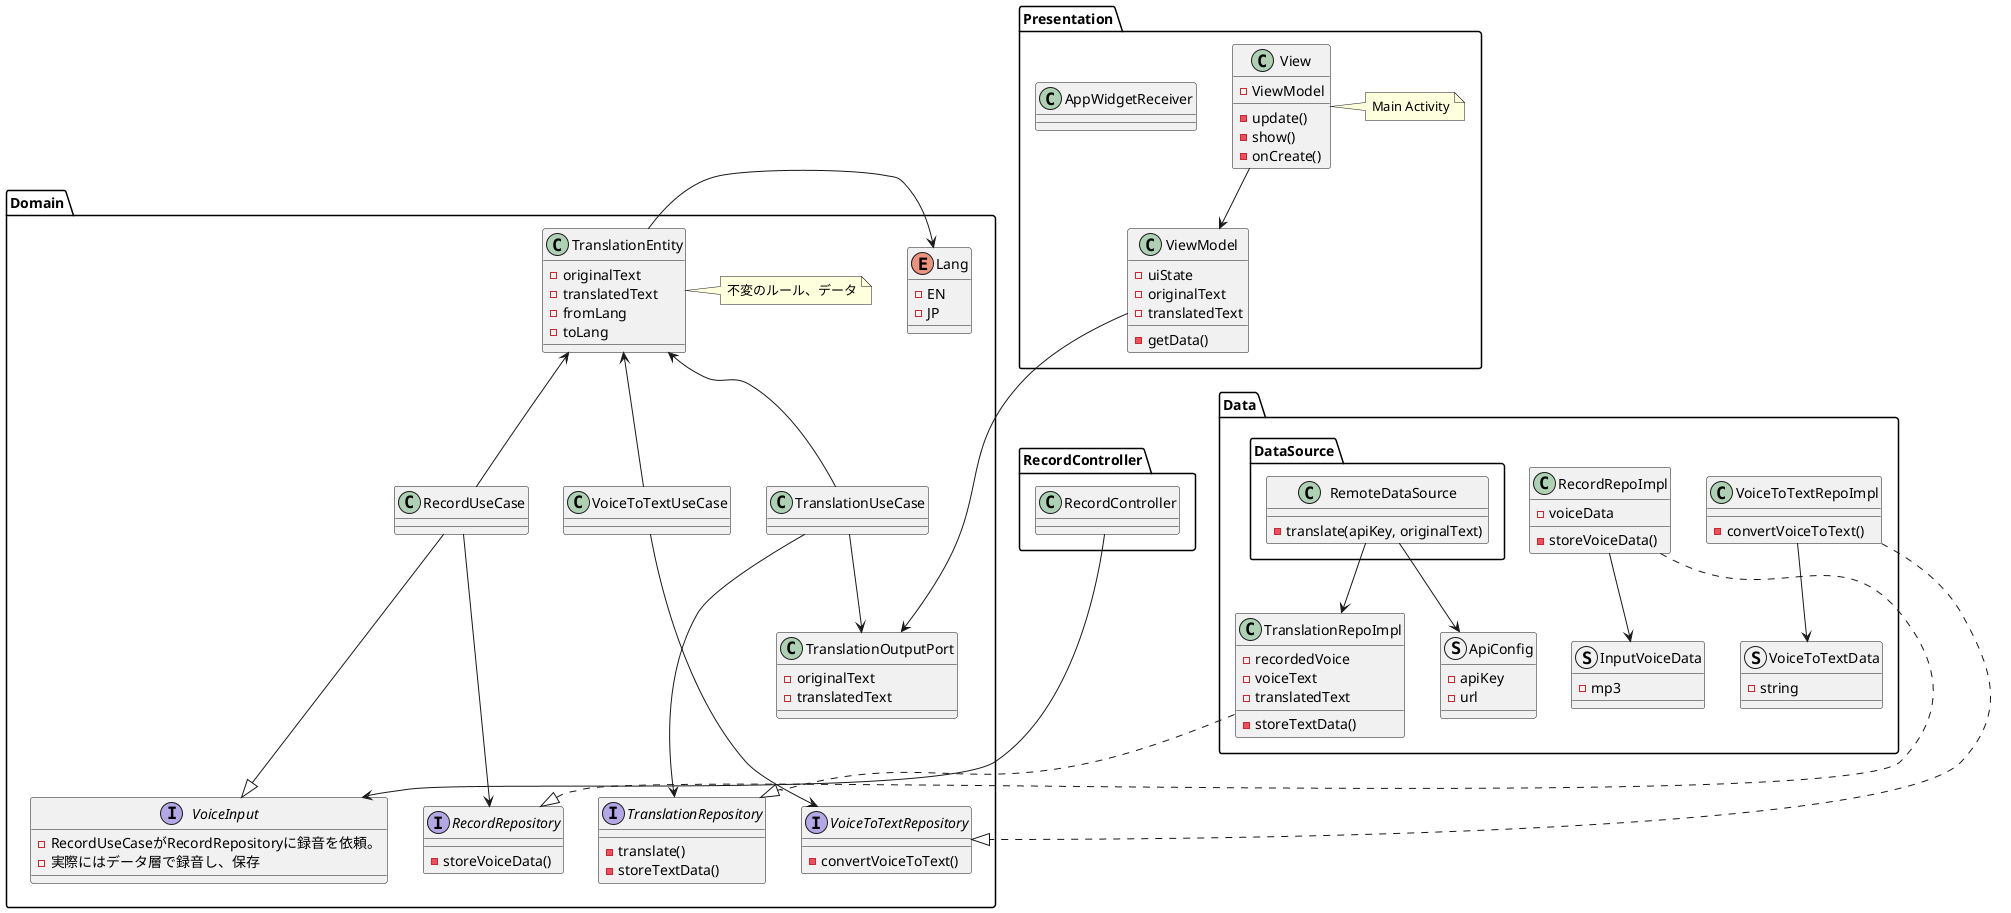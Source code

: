 @startuml

package Domain {

    together {
        class TranslationEntity {
            - originalText
            - translatedText
            - fromLang
            - toLang
        }

        enum Lang {
            - EN
            - JP
        }
    }

    together {
        class TranslationUseCase {

        }

        class RecordUseCase {

        }

        class VoiceToTextUseCase {

        }
    }

    together {
        interface TranslationRepository {
            - translate()
            - storeTextData()
        }

        interface RecordRepository {
            - storeVoiceData()
        }

        interface VoiceToTextRepository {
            - convertVoiceToText()

        }

        interface VoiceInput {
            - RecordUseCaseがRecordRepositoryに録音を依頼。
            - 実際にはデータ層で録音し、保存
        }

    }

    class TranslationOutputPort {
        - originalText
        - translatedText
    }



    TranslationEntity --right> Lang
    TranslationUseCase --up> TranslationEntity
    TranslationUseCase --> TranslationRepository
    TranslationUseCase --> TranslationOutputPort
    RecordUseCase --up> TranslationEntity
    RecordUseCase --> RecordRepository
    RecordUseCase ---|> VoiceInput
    VoiceToTextUseCase --up> TranslationEntity
    VoiceToTextUseCase --> VoiceToTextRepository

    note right of TranslationEntity : 不変のルール、データ
}


package RecordController {

    RecordController ---> VoiceInput
}


package Presentation {
    class View {
        - ViewModel
        - update()
        - show()
        - onCreate()
    }

    class ViewModel {
        - uiState
        - originalText
        - translatedText
        - getData()
    }

    class AppWidgetReceiver {

    }

    View --> ViewModel
    ViewModel ---> TranslationOutputPort
    note right of View : Main Activity
}


package Data {
    class TranslationRepoImpl {
        - recordedVoice
        - voiceText
        - translatedText
        - storeTextData()
    }

    class RecordRepoImpl {
        - voiceData
        - storeVoiceData()
    }

    class VoiceToTextRepoImpl {
        - convertVoiceToText()
    }

    struct ApiConfig {
        - apiKey
        - url
    }

    struct InputVoiceData {
        - mp3
    }

    struct VoiceToTextData {
        - string
    }


    package DataSource {

        class RemoteDataSource {
            - translate(apiKey, originalText)
        }
    }

    TranslationRepoImpl ..|> TranslationRepository
    RecordRepoImpl ..|> RecordRepository
    RecordRepoImpl --> InputVoiceData
    RemoteDataSource --> TranslationRepoImpl
    RemoteDataSource --> ApiConfig
    VoiceToTextRepoImpl ..|> VoiceToTextRepository
    VoiceToTextRepoImpl --> VoiceToTextData

}











@enduml